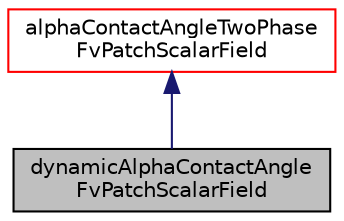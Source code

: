 digraph "dynamicAlphaContactAngleFvPatchScalarField"
{
  bgcolor="transparent";
  edge [fontname="Helvetica",fontsize="10",labelfontname="Helvetica",labelfontsize="10"];
  node [fontname="Helvetica",fontsize="10",shape=record];
  Node1 [label="dynamicAlphaContactAngle\lFvPatchScalarField",height=0.2,width=0.4,color="black", fillcolor="grey75", style="filled" fontcolor="black"];
  Node2 -> Node1 [dir="back",color="midnightblue",fontsize="10",style="solid",fontname="Helvetica"];
  Node2 [label="alphaContactAngleTwoPhase\lFvPatchScalarField",height=0.2,width=0.4,color="red",URL="$classFoam_1_1alphaContactAngleTwoPhaseFvPatchScalarField.html",tooltip="Abstract base class for two-phase alphaContactAngle boundary conditions. "];
}

